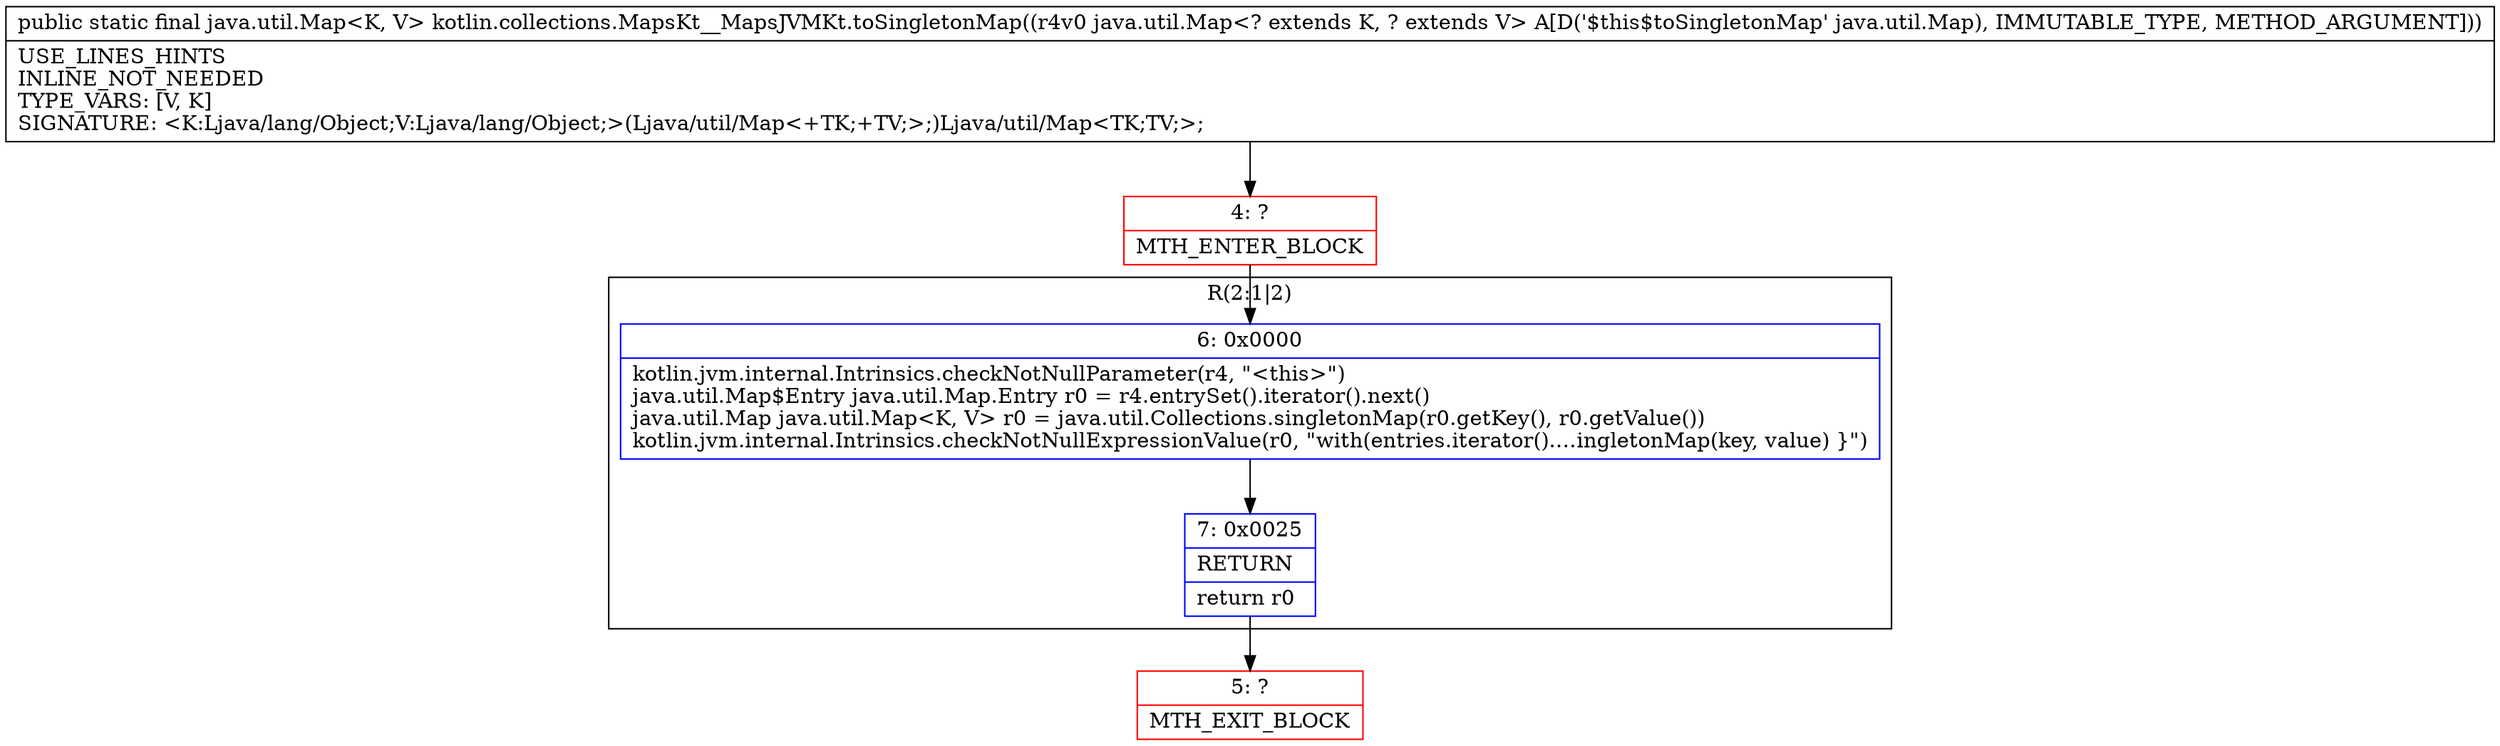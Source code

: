 digraph "CFG forkotlin.collections.MapsKt__MapsJVMKt.toSingletonMap(Ljava\/util\/Map;)Ljava\/util\/Map;" {
subgraph cluster_Region_710501256 {
label = "R(2:1|2)";
node [shape=record,color=blue];
Node_6 [shape=record,label="{6\:\ 0x0000|kotlin.jvm.internal.Intrinsics.checkNotNullParameter(r4, \"\<this\>\")\ljava.util.Map$Entry java.util.Map.Entry r0 = r4.entrySet().iterator().next()\ljava.util.Map java.util.Map\<K, V\> r0 = java.util.Collections.singletonMap(r0.getKey(), r0.getValue())\lkotlin.jvm.internal.Intrinsics.checkNotNullExpressionValue(r0, \"with(entries.iterator().…ingletonMap(key, value) \}\")\l}"];
Node_7 [shape=record,label="{7\:\ 0x0025|RETURN\l|return r0\l}"];
}
Node_4 [shape=record,color=red,label="{4\:\ ?|MTH_ENTER_BLOCK\l}"];
Node_5 [shape=record,color=red,label="{5\:\ ?|MTH_EXIT_BLOCK\l}"];
MethodNode[shape=record,label="{public static final java.util.Map\<K, V\> kotlin.collections.MapsKt__MapsJVMKt.toSingletonMap((r4v0 java.util.Map\<? extends K, ? extends V\> A[D('$this$toSingletonMap' java.util.Map), IMMUTABLE_TYPE, METHOD_ARGUMENT]))  | USE_LINES_HINTS\lINLINE_NOT_NEEDED\lTYPE_VARS: [V, K]\lSIGNATURE: \<K:Ljava\/lang\/Object;V:Ljava\/lang\/Object;\>(Ljava\/util\/Map\<+TK;+TV;\>;)Ljava\/util\/Map\<TK;TV;\>;\l}"];
MethodNode -> Node_4;Node_6 -> Node_7;
Node_7 -> Node_5;
Node_4 -> Node_6;
}

